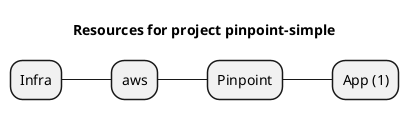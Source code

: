@startmindmap
title Resources for project pinpoint-simple
skinparam monochrome true
+ Infra
++ aws
+++ Pinpoint
++++ App (1)
@endmindmap